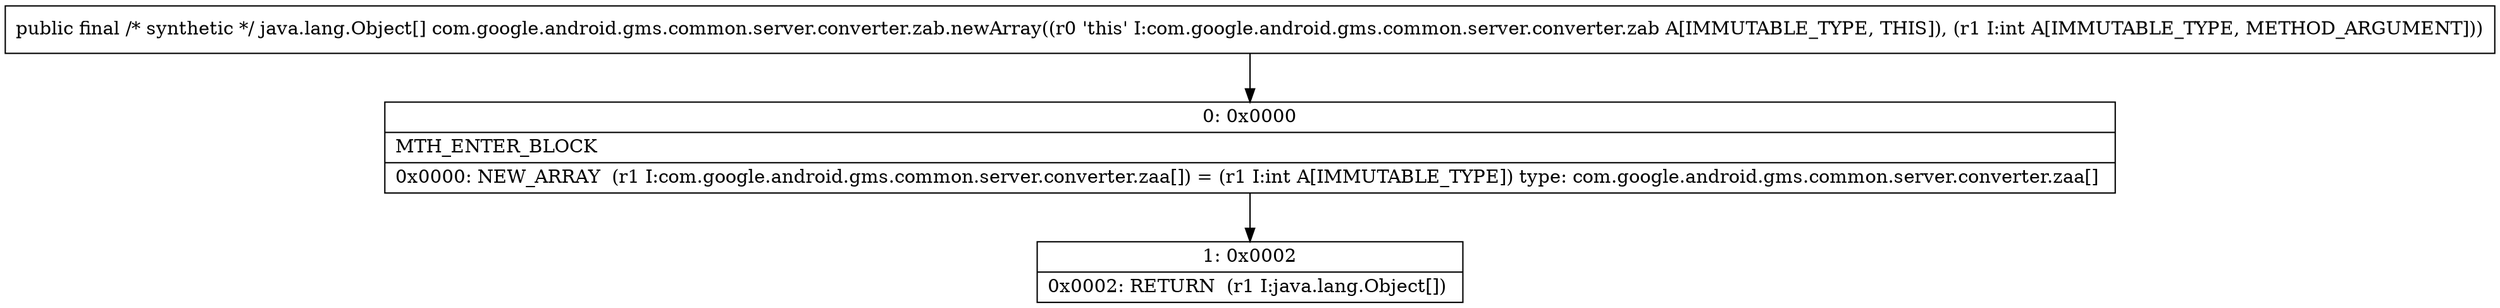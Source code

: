 digraph "CFG forcom.google.android.gms.common.server.converter.zab.newArray(I)[Ljava\/lang\/Object;" {
Node_0 [shape=record,label="{0\:\ 0x0000|MTH_ENTER_BLOCK\l|0x0000: NEW_ARRAY  (r1 I:com.google.android.gms.common.server.converter.zaa[]) = (r1 I:int A[IMMUTABLE_TYPE]) type: com.google.android.gms.common.server.converter.zaa[] \l}"];
Node_1 [shape=record,label="{1\:\ 0x0002|0x0002: RETURN  (r1 I:java.lang.Object[]) \l}"];
MethodNode[shape=record,label="{public final \/* synthetic *\/ java.lang.Object[] com.google.android.gms.common.server.converter.zab.newArray((r0 'this' I:com.google.android.gms.common.server.converter.zab A[IMMUTABLE_TYPE, THIS]), (r1 I:int A[IMMUTABLE_TYPE, METHOD_ARGUMENT])) }"];
MethodNode -> Node_0;
Node_0 -> Node_1;
}

